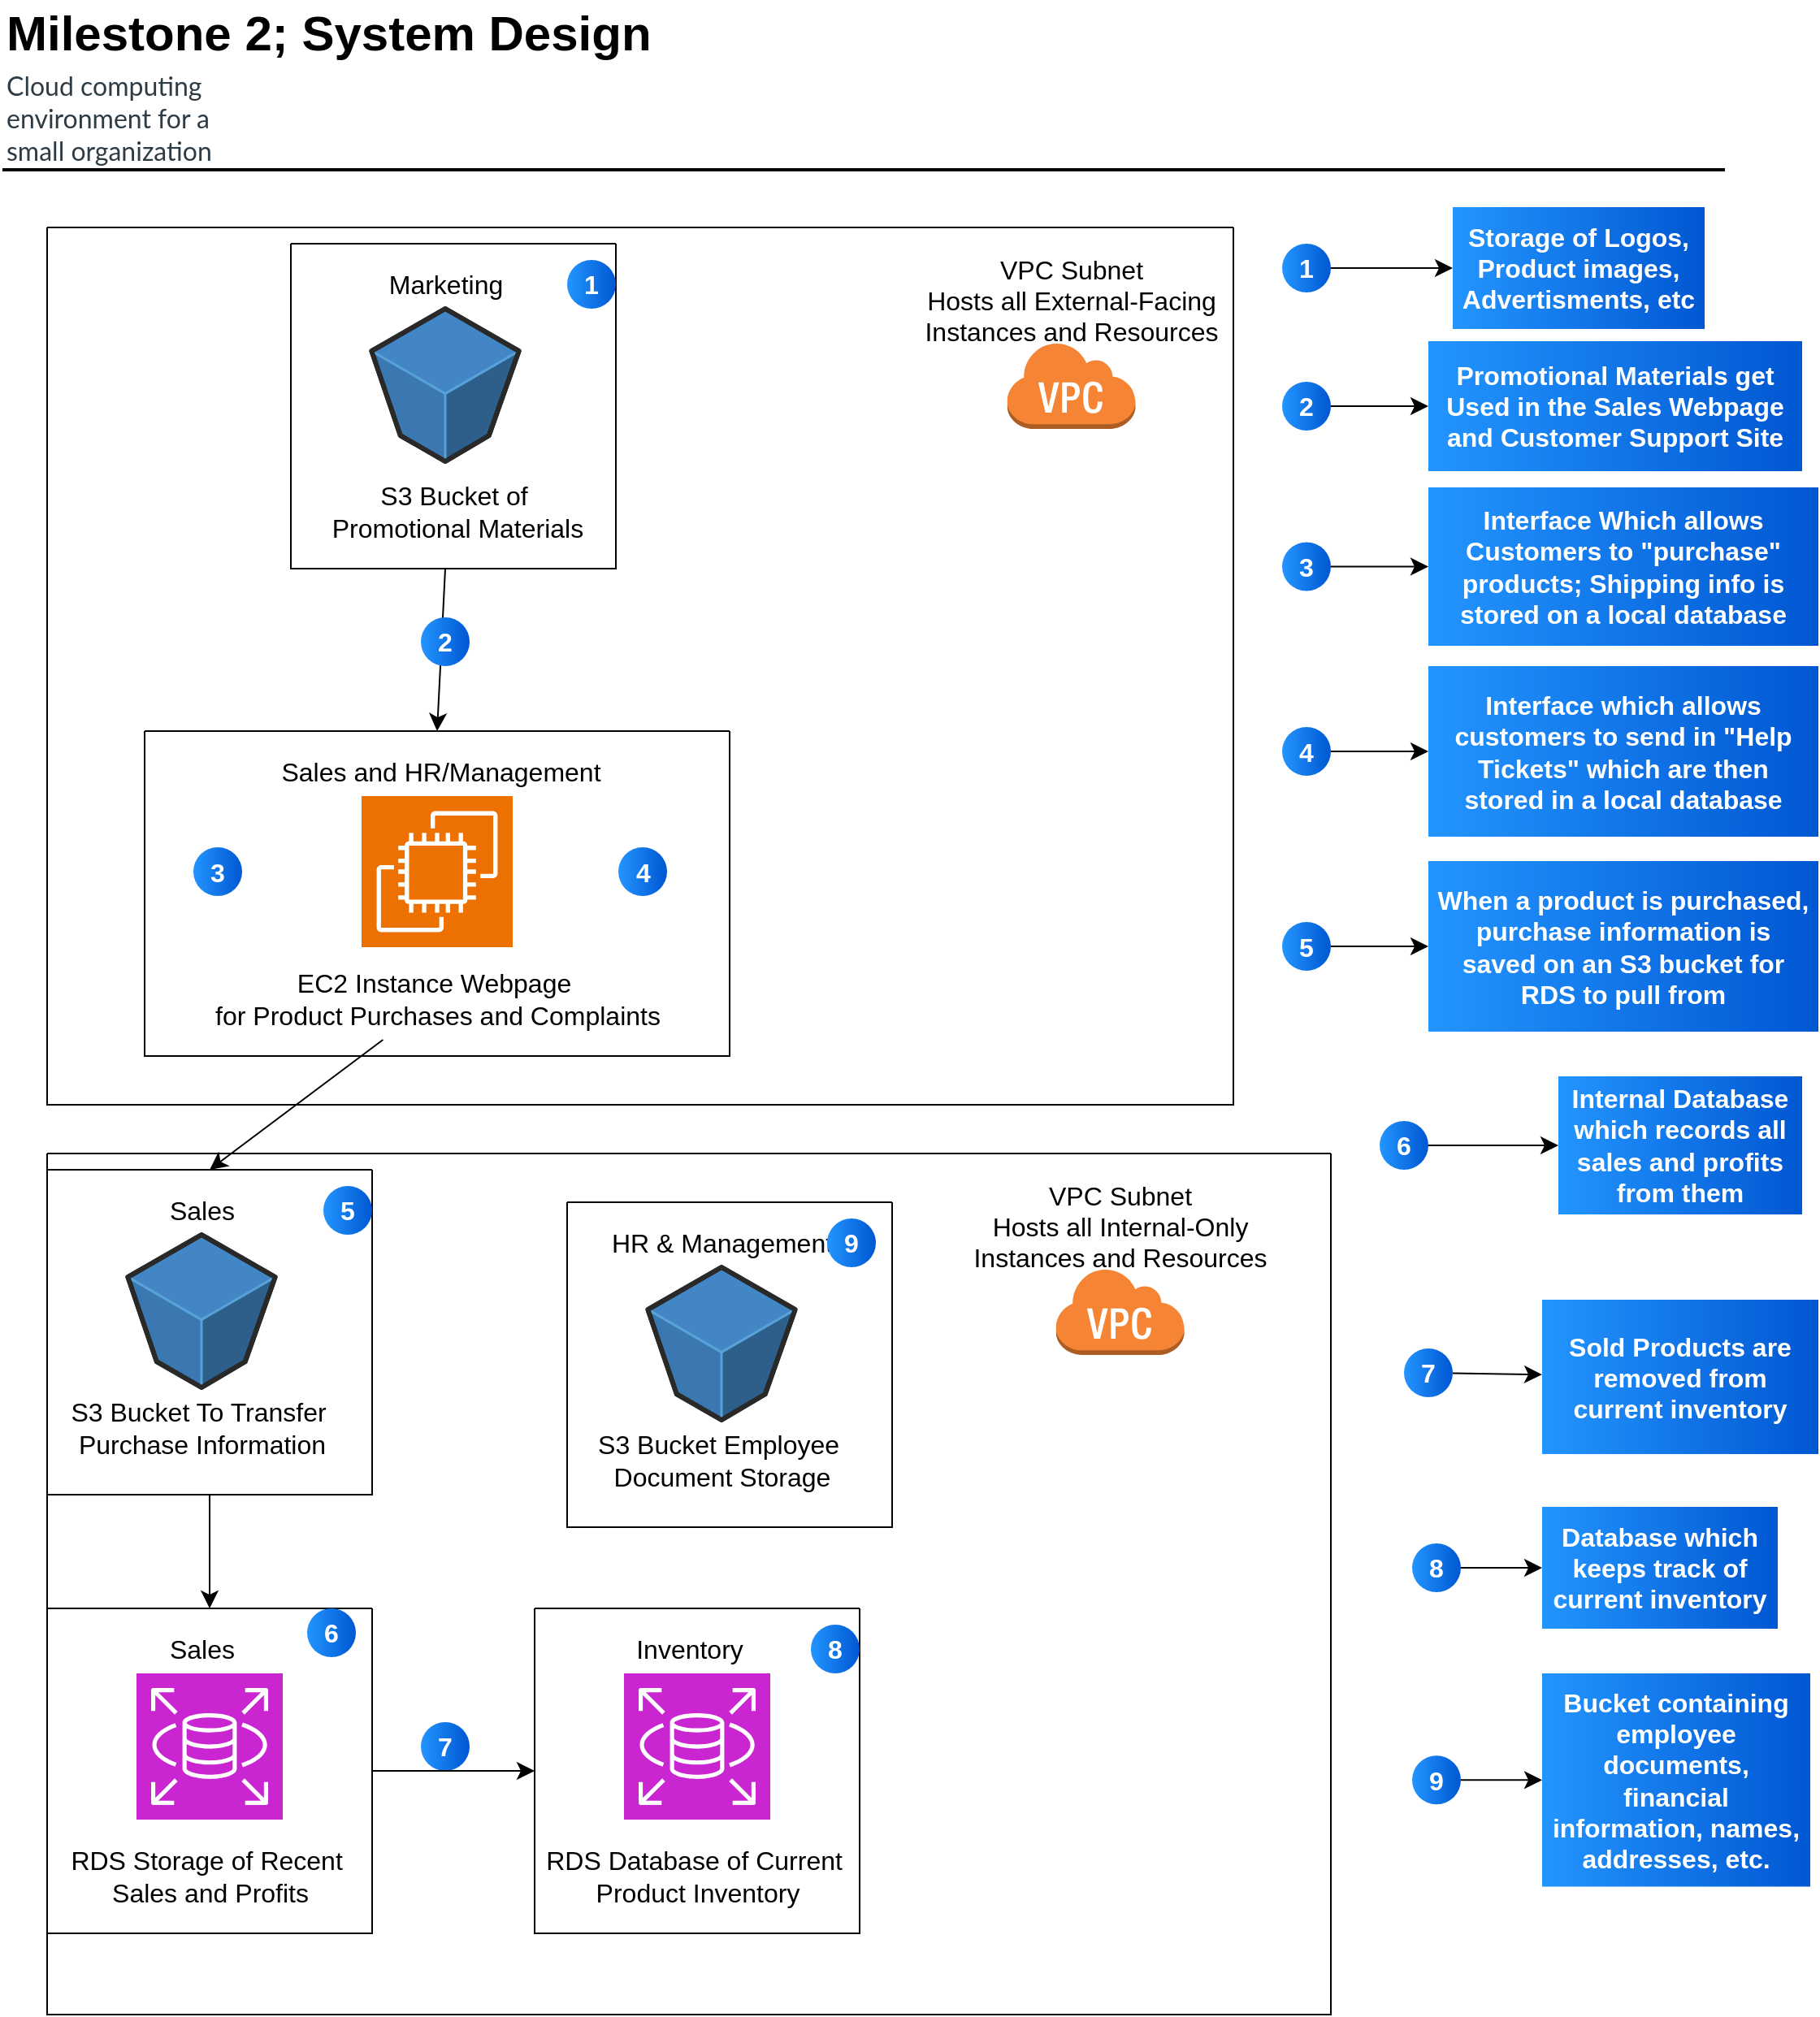 <mxfile version="24.7.7">
  <diagram id="Ht1M8jgEwFfnCIfOTk4-" name="Page-1">
    <mxGraphModel dx="1533" dy="653" grid="1" gridSize="10" guides="1" tooltips="1" connect="1" arrows="1" fold="1" page="1" pageScale="1" pageWidth="1169" pageHeight="827" math="0" shadow="0">
      <root>
        <mxCell id="0" />
        <mxCell id="1" parent="0" />
        <mxCell id="-QjtrjUzRDEMRZ5MF8oH-47" value="Milestone 2; System Design" style="text;html=1;resizable=0;points=[];autosize=1;align=left;verticalAlign=top;spacingTop=-4;fontSize=30;fontStyle=1" parent="1" vertex="1">
          <mxGeometry x="52.5" y="40" width="400" height="40" as="geometry" />
        </mxCell>
        <mxCell id="-QjtrjUzRDEMRZ5MF8oH-48" value="&lt;span style=&quot;color: rgb(45, 59, 69); font-family: &amp;quot;Lato Extended&amp;quot;, Lato, &amp;quot;Helvetica Neue&amp;quot;, Helvetica, Arial, sans-serif; text-wrap: wrap; background-color: rgb(255, 255, 255);&quot;&gt;Cloud computing environment for a small&amp;nbsp;&lt;/span&gt;&lt;span style=&quot;background-color: rgb(255, 255, 255); color: rgb(45, 59, 69); font-family: &amp;quot;Lato Extended&amp;quot;, Lato, &amp;quot;Helvetica Neue&amp;quot;, Helvetica, Arial, sans-serif; text-wrap: wrap;&quot;&gt;organization&lt;/span&gt;" style="text;html=1;resizable=0;points=[];autosize=1;align=left;verticalAlign=top;spacingTop=-4;fontSize=16;" parent="1" vertex="1">
          <mxGeometry x="52.5" y="80" width="410" height="30" as="geometry" />
        </mxCell>
        <mxCell id="SCVMTBWpLvtzJIhz15lM-1" value="" style="line;strokeWidth=2;html=1;fontSize=14;" parent="1" vertex="1">
          <mxGeometry x="52.5" y="139.5" width="1060" height="10" as="geometry" />
        </mxCell>
        <mxCell id="WjiTVwTJicyw8HLRP1PZ-48" style="edgeStyle=none;curved=1;rounded=0;orthogonalLoop=1;jettySize=auto;html=1;entryX=0.5;entryY=0;entryDx=0;entryDy=0;fontSize=12;startSize=8;endSize=8;" parent="1" source="WjiTVwTJicyw8HLRP1PZ-30" target="WjiTVwTJicyw8HLRP1PZ-4" edge="1">
          <mxGeometry relative="1" as="geometry" />
        </mxCell>
        <mxCell id="WjiTVwTJicyw8HLRP1PZ-30" value="" style="swimlane;startSize=0;" parent="1" vertex="1">
          <mxGeometry x="230" y="190" width="200" height="200" as="geometry">
            <mxRectangle x="70" y="170" width="50" height="40" as="alternateBounds" />
          </mxGeometry>
        </mxCell>
        <mxCell id="WjiTVwTJicyw8HLRP1PZ-31" value="Marketing" style="text;html=1;align=center;verticalAlign=middle;resizable=0;points=[];autosize=1;strokeColor=none;fillColor=none;fontSize=16;" parent="WjiTVwTJicyw8HLRP1PZ-30" vertex="1">
          <mxGeometry x="50" y="10" width="90" height="30" as="geometry" />
        </mxCell>
        <mxCell id="WjiTVwTJicyw8HLRP1PZ-32" value="S3 Bucket of&lt;div&gt;&amp;nbsp;Promotional&amp;nbsp;&lt;span style=&quot;background-color: initial;&quot;&gt;Materials&lt;/span&gt;&lt;/div&gt;" style="text;html=1;align=center;verticalAlign=middle;resizable=0;points=[];autosize=1;strokeColor=none;fillColor=none;fontSize=16;" parent="WjiTVwTJicyw8HLRP1PZ-30" vertex="1">
          <mxGeometry x="10" y="140" width="180" height="50" as="geometry" />
        </mxCell>
        <mxCell id="WjiTVwTJicyw8HLRP1PZ-33" value="" style="verticalLabelPosition=bottom;html=1;verticalAlign=top;strokeWidth=1;align=center;outlineConnect=0;dashed=0;outlineConnect=0;shape=mxgraph.aws3d.s3Bucket;fillColor=#4286c5;strokeColor=#57A2D8;aspect=fixed;" parent="WjiTVwTJicyw8HLRP1PZ-30" vertex="1">
          <mxGeometry x="49.69" y="40" width="90.61" height="94" as="geometry" />
        </mxCell>
        <mxCell id="WjiTVwTJicyw8HLRP1PZ-38" value="" style="swimlane;startSize=0;" parent="1" vertex="1">
          <mxGeometry x="80" y="750" width="790" height="530" as="geometry" />
        </mxCell>
        <mxCell id="WjiTVwTJicyw8HLRP1PZ-40" value="VPC Subnet&lt;div&gt;Hosts all Internal-Only&lt;/div&gt;&lt;div&gt;Instances and Resources&lt;/div&gt;" style="text;html=1;align=center;verticalAlign=middle;resizable=0;points=[];autosize=1;strokeColor=none;fillColor=none;fontSize=16;" parent="WjiTVwTJicyw8HLRP1PZ-38" vertex="1">
          <mxGeometry x="560" y="10" width="200" height="70" as="geometry" />
        </mxCell>
        <mxCell id="WjiTVwTJicyw8HLRP1PZ-41" value="" style="outlineConnect=0;dashed=0;verticalLabelPosition=bottom;verticalAlign=top;align=center;html=1;shape=mxgraph.aws3.virtual_private_cloud;fillColor=#F58534;gradientColor=none;" parent="WjiTVwTJicyw8HLRP1PZ-38" vertex="1">
          <mxGeometry x="620.25" y="70" width="79.5" height="54" as="geometry" />
        </mxCell>
        <mxCell id="WjiTVwTJicyw8HLRP1PZ-60" value="7" style="ellipse;whiteSpace=wrap;html=1;aspect=fixed;rotation=0;gradientColor=#0057D2;strokeColor=none;gradientDirection=east;fillColor=#2395FF;rounded=0;pointerEvents=0;fontFamily=Helvetica;fontSize=16;fontColor=#FFFFFF;spacingTop=4;spacingBottom=4;spacingLeft=4;spacingRight=4;points=[];fontStyle=1" parent="WjiTVwTJicyw8HLRP1PZ-38" vertex="1">
          <mxGeometry x="230" y="350" width="30" height="30" as="geometry" />
        </mxCell>
        <mxCell id="WjiTVwTJicyw8HLRP1PZ-21" value="" style="swimlane;startSize=0;" parent="WjiTVwTJicyw8HLRP1PZ-38" vertex="1">
          <mxGeometry y="280" width="200" height="200" as="geometry">
            <mxRectangle x="70" y="170" width="50" height="40" as="alternateBounds" />
          </mxGeometry>
        </mxCell>
        <mxCell id="WjiTVwTJicyw8HLRP1PZ-22" value="Sales" style="text;html=1;align=center;verticalAlign=middle;resizable=0;points=[];autosize=1;strokeColor=none;fillColor=none;fontSize=16;" parent="WjiTVwTJicyw8HLRP1PZ-21" vertex="1">
          <mxGeometry x="65" y="10" width="60" height="30" as="geometry" />
        </mxCell>
        <mxCell id="WjiTVwTJicyw8HLRP1PZ-23" value="RDS Storage of Recent&amp;nbsp;&lt;div&gt;Sales and Profits&lt;/div&gt;" style="text;html=1;align=center;verticalAlign=middle;resizable=0;points=[];autosize=1;strokeColor=none;fillColor=none;fontSize=16;" parent="WjiTVwTJicyw8HLRP1PZ-21" vertex="1">
          <mxGeometry y="140" width="200" height="50" as="geometry" />
        </mxCell>
        <mxCell id="WjiTVwTJicyw8HLRP1PZ-34" value="" style="sketch=0;points=[[0,0,0],[0.25,0,0],[0.5,0,0],[0.75,0,0],[1,0,0],[0,1,0],[0.25,1,0],[0.5,1,0],[0.75,1,0],[1,1,0],[0,0.25,0],[0,0.5,0],[0,0.75,0],[1,0.25,0],[1,0.5,0],[1,0.75,0]];outlineConnect=0;fontColor=#232F3E;fillColor=#C925D1;strokeColor=#ffffff;dashed=0;verticalLabelPosition=bottom;verticalAlign=top;align=center;html=1;fontSize=12;fontStyle=0;aspect=fixed;shape=mxgraph.aws4.resourceIcon;resIcon=mxgraph.aws4.rds;" parent="WjiTVwTJicyw8HLRP1PZ-21" vertex="1">
          <mxGeometry x="55" y="40" width="90" height="90" as="geometry" />
        </mxCell>
        <mxCell id="WjiTVwTJicyw8HLRP1PZ-59" value="6" style="ellipse;whiteSpace=wrap;html=1;aspect=fixed;rotation=0;gradientColor=#0057D2;strokeColor=none;gradientDirection=east;fillColor=#2395FF;rounded=0;pointerEvents=0;fontFamily=Helvetica;fontSize=16;fontColor=#FFFFFF;spacingTop=4;spacingBottom=4;spacingLeft=4;spacingRight=4;points=[];fontStyle=1" parent="WjiTVwTJicyw8HLRP1PZ-21" vertex="1">
          <mxGeometry x="160" width="30" height="30" as="geometry" />
        </mxCell>
        <mxCell id="WjiTVwTJicyw8HLRP1PZ-17" value="" style="swimlane;startSize=0;" parent="WjiTVwTJicyw8HLRP1PZ-38" vertex="1">
          <mxGeometry x="300" y="280" width="200" height="200" as="geometry">
            <mxRectangle x="330" y="420" width="50" height="40" as="alternateBounds" />
          </mxGeometry>
        </mxCell>
        <mxCell id="WjiTVwTJicyw8HLRP1PZ-18" value="Inventory" style="text;html=1;align=center;verticalAlign=middle;resizable=0;points=[];autosize=1;strokeColor=none;fillColor=none;fontSize=16;" parent="WjiTVwTJicyw8HLRP1PZ-17" vertex="1">
          <mxGeometry x="50" y="10" width="90" height="30" as="geometry" />
        </mxCell>
        <mxCell id="WjiTVwTJicyw8HLRP1PZ-19" value="RDS Database of Current&amp;nbsp;&lt;div&gt;Product Inventory&lt;/div&gt;" style="text;html=1;align=center;verticalAlign=middle;resizable=0;points=[];autosize=1;strokeColor=none;fillColor=none;fontSize=16;" parent="WjiTVwTJicyw8HLRP1PZ-17" vertex="1">
          <mxGeometry x="-5" y="140" width="210" height="50" as="geometry" />
        </mxCell>
        <mxCell id="WjiTVwTJicyw8HLRP1PZ-36" value="" style="sketch=0;points=[[0,0,0],[0.25,0,0],[0.5,0,0],[0.75,0,0],[1,0,0],[0,1,0],[0.25,1,0],[0.5,1,0],[0.75,1,0],[1,1,0],[0,0.25,0],[0,0.5,0],[0,0.75,0],[1,0.25,0],[1,0.5,0],[1,0.75,0]];outlineConnect=0;fontColor=#232F3E;fillColor=#C925D1;strokeColor=#ffffff;dashed=0;verticalLabelPosition=bottom;verticalAlign=top;align=center;html=1;fontSize=12;fontStyle=0;aspect=fixed;shape=mxgraph.aws4.resourceIcon;resIcon=mxgraph.aws4.rds;" parent="WjiTVwTJicyw8HLRP1PZ-17" vertex="1">
          <mxGeometry x="55" y="40" width="90" height="90" as="geometry" />
        </mxCell>
        <mxCell id="WjiTVwTJicyw8HLRP1PZ-61" value="8" style="ellipse;whiteSpace=wrap;html=1;aspect=fixed;rotation=0;gradientColor=#0057D2;strokeColor=none;gradientDirection=east;fillColor=#2395FF;rounded=0;pointerEvents=0;fontFamily=Helvetica;fontSize=16;fontColor=#FFFFFF;spacingTop=4;spacingBottom=4;spacingLeft=4;spacingRight=4;points=[];fontStyle=1" parent="WjiTVwTJicyw8HLRP1PZ-17" vertex="1">
          <mxGeometry x="170" y="10" width="30" height="30" as="geometry" />
        </mxCell>
        <mxCell id="WjiTVwTJicyw8HLRP1PZ-47" style="edgeStyle=none;curved=1;rounded=0;orthogonalLoop=1;jettySize=auto;html=1;exitX=1;exitY=0.5;exitDx=0;exitDy=0;entryX=0;entryY=0.5;entryDx=0;entryDy=0;fontSize=12;startSize=8;endSize=8;" parent="WjiTVwTJicyw8HLRP1PZ-38" source="WjiTVwTJicyw8HLRP1PZ-21" target="WjiTVwTJicyw8HLRP1PZ-17" edge="1">
          <mxGeometry relative="1" as="geometry" />
        </mxCell>
        <mxCell id="WjiTVwTJicyw8HLRP1PZ-13" value="" style="swimlane;startSize=0;" parent="WjiTVwTJicyw8HLRP1PZ-38" vertex="1">
          <mxGeometry x="320" y="30" width="200" height="200" as="geometry">
            <mxRectangle x="70" y="170" width="50" height="40" as="alternateBounds" />
          </mxGeometry>
        </mxCell>
        <mxCell id="WjiTVwTJicyw8HLRP1PZ-14" value="HR &amp;amp; Management" style="text;html=1;align=center;verticalAlign=middle;resizable=0;points=[];autosize=1;strokeColor=none;fillColor=none;fontSize=16;" parent="WjiTVwTJicyw8HLRP1PZ-13" vertex="1">
          <mxGeometry x="15" y="10" width="160" height="30" as="geometry" />
        </mxCell>
        <mxCell id="WjiTVwTJicyw8HLRP1PZ-15" value="S3 Bucket Employee&amp;nbsp;&lt;div&gt;Document Storage&lt;/div&gt;" style="text;html=1;align=center;verticalAlign=middle;resizable=0;points=[];autosize=1;strokeColor=none;fillColor=none;fontSize=16;" parent="WjiTVwTJicyw8HLRP1PZ-13" vertex="1">
          <mxGeometry x="5" y="134" width="180" height="50" as="geometry" />
        </mxCell>
        <mxCell id="WjiTVwTJicyw8HLRP1PZ-16" value="" style="verticalLabelPosition=bottom;html=1;verticalAlign=top;strokeWidth=1;align=center;outlineConnect=0;dashed=0;outlineConnect=0;shape=mxgraph.aws3d.s3Bucket;fillColor=#4286c5;strokeColor=#57A2D8;aspect=fixed;" parent="WjiTVwTJicyw8HLRP1PZ-13" vertex="1">
          <mxGeometry x="49.69" y="40" width="90.61" height="94" as="geometry" />
        </mxCell>
        <mxCell id="WjiTVwTJicyw8HLRP1PZ-62" value="9" style="ellipse;whiteSpace=wrap;html=1;aspect=fixed;rotation=0;gradientColor=#0057D2;strokeColor=none;gradientDirection=east;fillColor=#2395FF;rounded=0;pointerEvents=0;fontFamily=Helvetica;fontSize=16;fontColor=#FFFFFF;spacingTop=4;spacingBottom=4;spacingLeft=4;spacingRight=4;points=[];fontStyle=1" parent="WjiTVwTJicyw8HLRP1PZ-13" vertex="1">
          <mxGeometry x="160" y="10" width="30" height="30" as="geometry" />
        </mxCell>
        <mxCell id="WjiTVwTJicyw8HLRP1PZ-97" value="" style="swimlane;startSize=0;" parent="WjiTVwTJicyw8HLRP1PZ-38" vertex="1">
          <mxGeometry y="10" width="200" height="200" as="geometry">
            <mxRectangle x="70" y="170" width="50" height="40" as="alternateBounds" />
          </mxGeometry>
        </mxCell>
        <mxCell id="WjiTVwTJicyw8HLRP1PZ-98" value="Sales" style="text;html=1;align=center;verticalAlign=middle;resizable=0;points=[];autosize=1;strokeColor=none;fillColor=none;fontSize=16;" parent="WjiTVwTJicyw8HLRP1PZ-97" vertex="1">
          <mxGeometry x="65" y="10" width="60" height="30" as="geometry" />
        </mxCell>
        <mxCell id="WjiTVwTJicyw8HLRP1PZ-99" value="S3 Bucket To Transfer&amp;nbsp;&lt;div&gt;Purchase Information&lt;/div&gt;" style="text;html=1;align=center;verticalAlign=middle;resizable=0;points=[];autosize=1;strokeColor=none;fillColor=none;fontSize=16;" parent="WjiTVwTJicyw8HLRP1PZ-97" vertex="1">
          <mxGeometry y="134" width="190" height="50" as="geometry" />
        </mxCell>
        <mxCell id="WjiTVwTJicyw8HLRP1PZ-100" value="" style="verticalLabelPosition=bottom;html=1;verticalAlign=top;strokeWidth=1;align=center;outlineConnect=0;dashed=0;outlineConnect=0;shape=mxgraph.aws3d.s3Bucket;fillColor=#4286c5;strokeColor=#57A2D8;aspect=fixed;" parent="WjiTVwTJicyw8HLRP1PZ-97" vertex="1">
          <mxGeometry x="49.69" y="40" width="90.61" height="94" as="geometry" />
        </mxCell>
        <mxCell id="WjiTVwTJicyw8HLRP1PZ-58" value="5" style="ellipse;whiteSpace=wrap;html=1;aspect=fixed;rotation=0;gradientColor=#0057D2;strokeColor=none;gradientDirection=east;fillColor=#2395FF;rounded=0;pointerEvents=0;fontFamily=Helvetica;fontSize=16;fontColor=#FFFFFF;spacingTop=4;spacingBottom=4;spacingLeft=4;spacingRight=4;points=[];fontStyle=1" parent="WjiTVwTJicyw8HLRP1PZ-97" vertex="1">
          <mxGeometry x="170" y="10" width="30" height="30" as="geometry" />
        </mxCell>
        <mxCell id="WjiTVwTJicyw8HLRP1PZ-46" style="edgeStyle=none;curved=1;rounded=0;orthogonalLoop=1;jettySize=auto;html=1;entryX=0.5;entryY=0;entryDx=0;entryDy=0;fontSize=12;startSize=8;endSize=8;" parent="WjiTVwTJicyw8HLRP1PZ-38" source="WjiTVwTJicyw8HLRP1PZ-97" target="WjiTVwTJicyw8HLRP1PZ-21" edge="1">
          <mxGeometry relative="1" as="geometry" />
        </mxCell>
        <mxCell id="WjiTVwTJicyw8HLRP1PZ-42" value="" style="swimlane;startSize=0;" parent="1" vertex="1">
          <mxGeometry x="80" y="180" width="730" height="540" as="geometry" />
        </mxCell>
        <mxCell id="WjiTVwTJicyw8HLRP1PZ-43" value="VPC Subnet&lt;div&gt;Hosts all External-Facing&lt;/div&gt;&lt;div&gt;Instances and Resources&lt;/div&gt;" style="text;html=1;align=center;verticalAlign=middle;resizable=0;points=[];autosize=1;strokeColor=none;fillColor=none;fontSize=16;" parent="WjiTVwTJicyw8HLRP1PZ-42" vertex="1">
          <mxGeometry x="530" y="10" width="200" height="70" as="geometry" />
        </mxCell>
        <mxCell id="WjiTVwTJicyw8HLRP1PZ-44" value="" style="outlineConnect=0;dashed=0;verticalLabelPosition=bottom;verticalAlign=top;align=center;html=1;shape=mxgraph.aws3.virtual_private_cloud;fillColor=#F58534;gradientColor=none;" parent="WjiTVwTJicyw8HLRP1PZ-42" vertex="1">
          <mxGeometry x="590.25" y="70" width="79.5" height="54" as="geometry" />
        </mxCell>
        <mxCell id="WjiTVwTJicyw8HLRP1PZ-4" value="" style="swimlane;startSize=0;" parent="WjiTVwTJicyw8HLRP1PZ-42" vertex="1">
          <mxGeometry x="60" y="310" width="360" height="200" as="geometry">
            <mxRectangle x="70" y="170" width="50" height="40" as="alternateBounds" />
          </mxGeometry>
        </mxCell>
        <mxCell id="WjiTVwTJicyw8HLRP1PZ-5" value="Sales and HR/Management" style="text;html=1;align=center;verticalAlign=middle;resizable=0;points=[];autosize=1;strokeColor=none;fillColor=none;fontSize=16;" parent="WjiTVwTJicyw8HLRP1PZ-4" vertex="1">
          <mxGeometry x="71.5" y="10" width="220" height="30" as="geometry" />
        </mxCell>
        <mxCell id="WjiTVwTJicyw8HLRP1PZ-7" value="EC2 Instance Webpage&amp;nbsp;&lt;div&gt;for Product Purchases and Complaints&lt;/div&gt;" style="text;html=1;align=center;verticalAlign=middle;resizable=0;points=[];autosize=1;strokeColor=none;fillColor=none;fontSize=16;" parent="WjiTVwTJicyw8HLRP1PZ-4" vertex="1">
          <mxGeometry x="30" y="140" width="300" height="50" as="geometry" />
        </mxCell>
        <mxCell id="WjiTVwTJicyw8HLRP1PZ-35" value="" style="sketch=0;points=[[0,0,0],[0.25,0,0],[0.5,0,0],[0.75,0,0],[1,0,0],[0,1,0],[0.25,1,0],[0.5,1,0],[0.75,1,0],[1,1,0],[0,0.25,0],[0,0.5,0],[0,0.75,0],[1,0.25,0],[1,0.5,0],[1,0.75,0]];outlineConnect=0;fontColor=#232F3E;fillColor=#ED7100;strokeColor=#ffffff;dashed=0;verticalLabelPosition=bottom;verticalAlign=top;align=center;html=1;fontSize=12;fontStyle=0;aspect=fixed;shape=mxgraph.aws4.resourceIcon;resIcon=mxgraph.aws4.ec2;" parent="WjiTVwTJicyw8HLRP1PZ-4" vertex="1">
          <mxGeometry x="133.5" y="40" width="93" height="93" as="geometry" />
        </mxCell>
        <mxCell id="WjiTVwTJicyw8HLRP1PZ-56" value="3" style="ellipse;whiteSpace=wrap;html=1;aspect=fixed;rotation=0;gradientColor=#0057D2;strokeColor=none;gradientDirection=east;fillColor=#2395FF;rounded=0;pointerEvents=0;fontFamily=Helvetica;fontSize=16;fontColor=#FFFFFF;spacingTop=4;spacingBottom=4;spacingLeft=4;spacingRight=4;points=[];fontStyle=1" parent="WjiTVwTJicyw8HLRP1PZ-4" vertex="1">
          <mxGeometry x="30" y="71.5" width="30" height="30" as="geometry" />
        </mxCell>
        <mxCell id="XKvXWLHACgNQO7Xbbztz-1" value="4" style="ellipse;whiteSpace=wrap;html=1;aspect=fixed;rotation=0;gradientColor=#0057D2;strokeColor=none;gradientDirection=east;fillColor=#2395FF;rounded=0;pointerEvents=0;fontFamily=Helvetica;fontSize=16;fontColor=#FFFFFF;spacingTop=4;spacingBottom=4;spacingLeft=4;spacingRight=4;points=[];fontStyle=1" vertex="1" parent="WjiTVwTJicyw8HLRP1PZ-4">
          <mxGeometry x="291.5" y="71.5" width="30" height="30" as="geometry" />
        </mxCell>
        <mxCell id="WjiTVwTJicyw8HLRP1PZ-52" value="1" style="ellipse;whiteSpace=wrap;html=1;aspect=fixed;rotation=0;gradientColor=#0057D2;strokeColor=none;gradientDirection=east;fillColor=#2395FF;rounded=0;pointerEvents=0;fontFamily=Helvetica;fontSize=16;fontColor=#FFFFFF;spacingTop=4;spacingBottom=4;spacingLeft=4;spacingRight=4;points=[];fontStyle=1" parent="WjiTVwTJicyw8HLRP1PZ-42" vertex="1">
          <mxGeometry x="320" y="20" width="30" height="30" as="geometry" />
        </mxCell>
        <mxCell id="WjiTVwTJicyw8HLRP1PZ-53" value="2" style="ellipse;whiteSpace=wrap;html=1;aspect=fixed;rotation=0;gradientColor=#0057D2;strokeColor=none;gradientDirection=east;fillColor=#2395FF;rounded=0;pointerEvents=0;fontFamily=Helvetica;fontSize=16;fontColor=#FFFFFF;spacingTop=4;spacingBottom=4;spacingLeft=4;spacingRight=4;points=[];fontStyle=1" parent="WjiTVwTJicyw8HLRP1PZ-42" vertex="1">
          <mxGeometry x="230" y="240" width="30" height="30" as="geometry" />
        </mxCell>
        <mxCell id="WjiTVwTJicyw8HLRP1PZ-65" value="" style="edgeStyle=none;curved=1;rounded=0;orthogonalLoop=1;jettySize=auto;html=1;fontSize=12;startSize=8;endSize=8;" parent="1" source="WjiTVwTJicyw8HLRP1PZ-63" target="WjiTVwTJicyw8HLRP1PZ-64" edge="1">
          <mxGeometry relative="1" as="geometry" />
        </mxCell>
        <mxCell id="WjiTVwTJicyw8HLRP1PZ-63" value="1" style="ellipse;whiteSpace=wrap;html=1;aspect=fixed;rotation=0;gradientColor=#0057D2;strokeColor=none;gradientDirection=east;fillColor=#2395FF;rounded=0;pointerEvents=0;fontFamily=Helvetica;fontSize=16;fontColor=#FFFFFF;spacingTop=4;spacingBottom=4;spacingLeft=4;spacingRight=4;points=[];fontStyle=1" parent="1" vertex="1">
          <mxGeometry x="840" y="190" width="30" height="30" as="geometry" />
        </mxCell>
        <mxCell id="WjiTVwTJicyw8HLRP1PZ-64" value="Storage of Logos, Product images, Advertisments, etc" style="whiteSpace=wrap;html=1;fontSize=16;fillColor=#2395FF;strokeColor=none;fontColor=#FFFFFF;gradientColor=#0057D2;gradientDirection=east;rounded=0;pointerEvents=0;spacingTop=4;spacingBottom=4;spacingLeft=4;spacingRight=4;fontStyle=1;" parent="1" vertex="1">
          <mxGeometry x="945" y="167.5" width="155" height="75" as="geometry" />
        </mxCell>
        <mxCell id="WjiTVwTJicyw8HLRP1PZ-68" value="" style="edgeStyle=none;curved=1;rounded=0;orthogonalLoop=1;jettySize=auto;html=1;fontSize=12;startSize=8;endSize=8;" parent="1" source="WjiTVwTJicyw8HLRP1PZ-66" target="WjiTVwTJicyw8HLRP1PZ-67" edge="1">
          <mxGeometry relative="1" as="geometry" />
        </mxCell>
        <mxCell id="WjiTVwTJicyw8HLRP1PZ-66" value="2" style="ellipse;whiteSpace=wrap;html=1;aspect=fixed;rotation=0;gradientColor=#0057D2;strokeColor=none;gradientDirection=east;fillColor=#2395FF;rounded=0;pointerEvents=0;fontFamily=Helvetica;fontSize=16;fontColor=#FFFFFF;spacingTop=4;spacingBottom=4;spacingLeft=4;spacingRight=4;points=[];fontStyle=1" parent="1" vertex="1">
          <mxGeometry x="840" y="275" width="30" height="30" as="geometry" />
        </mxCell>
        <mxCell id="WjiTVwTJicyw8HLRP1PZ-67" value="Promotional Materials get Used in the Sales Webpage and Customer Support Site" style="whiteSpace=wrap;html=1;fontSize=16;fillColor=#2395FF;strokeColor=none;fontColor=#FFFFFF;gradientColor=#0057D2;gradientDirection=east;rounded=0;pointerEvents=0;spacingTop=4;spacingBottom=4;spacingLeft=4;spacingRight=4;fontStyle=1;" parent="1" vertex="1">
          <mxGeometry x="930" y="250" width="230" height="80" as="geometry" />
        </mxCell>
        <mxCell id="WjiTVwTJicyw8HLRP1PZ-71" value="" style="edgeStyle=none;curved=1;rounded=0;orthogonalLoop=1;jettySize=auto;html=1;fontSize=12;startSize=8;endSize=8;" parent="1" source="WjiTVwTJicyw8HLRP1PZ-69" target="WjiTVwTJicyw8HLRP1PZ-70" edge="1">
          <mxGeometry relative="1" as="geometry" />
        </mxCell>
        <mxCell id="WjiTVwTJicyw8HLRP1PZ-69" value="3" style="ellipse;whiteSpace=wrap;html=1;aspect=fixed;rotation=0;gradientColor=#0057D2;strokeColor=none;gradientDirection=east;fillColor=#2395FF;rounded=0;pointerEvents=0;fontFamily=Helvetica;fontSize=16;fontColor=#FFFFFF;spacingTop=4;spacingBottom=4;spacingLeft=4;spacingRight=4;points=[];fontStyle=1" parent="1" vertex="1">
          <mxGeometry x="840" y="373.75" width="30" height="30" as="geometry" />
        </mxCell>
        <mxCell id="WjiTVwTJicyw8HLRP1PZ-70" value="Interface Which allows Customers to &quot;purchase&quot; products; Shipping info is stored on a local database" style="whiteSpace=wrap;html=1;fontSize=16;fillColor=#2395FF;strokeColor=none;fontColor=#FFFFFF;gradientColor=#0057D2;gradientDirection=east;rounded=0;pointerEvents=0;spacingTop=4;spacingBottom=4;spacingLeft=4;spacingRight=4;fontStyle=1;" parent="1" vertex="1">
          <mxGeometry x="930" y="340" width="240" height="97.5" as="geometry" />
        </mxCell>
        <mxCell id="WjiTVwTJicyw8HLRP1PZ-76" value="" style="edgeStyle=none;curved=1;rounded=0;orthogonalLoop=1;jettySize=auto;html=1;fontSize=12;startSize=8;endSize=8;" parent="1" source="WjiTVwTJicyw8HLRP1PZ-72" target="WjiTVwTJicyw8HLRP1PZ-75" edge="1">
          <mxGeometry relative="1" as="geometry" />
        </mxCell>
        <mxCell id="WjiTVwTJicyw8HLRP1PZ-72" value="4" style="ellipse;whiteSpace=wrap;html=1;aspect=fixed;rotation=0;gradientColor=#0057D2;strokeColor=none;gradientDirection=east;fillColor=#2395FF;rounded=0;pointerEvents=0;fontFamily=Helvetica;fontSize=16;fontColor=#FFFFFF;spacingTop=4;spacingBottom=4;spacingLeft=4;spacingRight=4;points=[];fontStyle=1" parent="1" vertex="1">
          <mxGeometry x="840" y="487.5" width="30" height="30" as="geometry" />
        </mxCell>
        <mxCell id="WjiTVwTJicyw8HLRP1PZ-75" value="Interface which allows customers to send in &quot;Help Tickets&quot; which are then stored in a local database" style="whiteSpace=wrap;html=1;fontSize=16;fillColor=#2395FF;strokeColor=none;fontColor=#FFFFFF;gradientColor=#0057D2;gradientDirection=east;rounded=0;pointerEvents=0;spacingTop=4;spacingBottom=4;spacingLeft=4;spacingRight=4;fontStyle=1;" parent="1" vertex="1">
          <mxGeometry x="930" y="450" width="240" height="105" as="geometry" />
        </mxCell>
        <mxCell id="WjiTVwTJicyw8HLRP1PZ-79" value="" style="edgeStyle=none;curved=1;rounded=0;orthogonalLoop=1;jettySize=auto;html=1;fontSize=12;startSize=8;endSize=8;" parent="1" source="WjiTVwTJicyw8HLRP1PZ-77" target="WjiTVwTJicyw8HLRP1PZ-78" edge="1">
          <mxGeometry relative="1" as="geometry" />
        </mxCell>
        <mxCell id="WjiTVwTJicyw8HLRP1PZ-77" value="5" style="ellipse;whiteSpace=wrap;html=1;aspect=fixed;rotation=0;gradientColor=#0057D2;strokeColor=none;gradientDirection=east;fillColor=#2395FF;rounded=0;pointerEvents=0;fontFamily=Helvetica;fontSize=16;fontColor=#FFFFFF;spacingTop=4;spacingBottom=4;spacingLeft=4;spacingRight=4;points=[];fontStyle=1" parent="1" vertex="1">
          <mxGeometry x="840" y="607.5" width="30" height="30" as="geometry" />
        </mxCell>
        <mxCell id="WjiTVwTJicyw8HLRP1PZ-78" value="When a product is purchased, purchase information is saved on an S3 bucket for RDS to pull from" style="whiteSpace=wrap;html=1;fontSize=16;fillColor=#2395FF;strokeColor=none;fontColor=#FFFFFF;gradientColor=#0057D2;gradientDirection=east;rounded=0;pointerEvents=0;spacingTop=4;spacingBottom=4;spacingLeft=4;spacingRight=4;fontStyle=1;" parent="1" vertex="1">
          <mxGeometry x="930" y="570" width="240" height="105" as="geometry" />
        </mxCell>
        <mxCell id="WjiTVwTJicyw8HLRP1PZ-82" value="" style="edgeStyle=none;curved=1;rounded=0;orthogonalLoop=1;jettySize=auto;html=1;fontSize=12;startSize=8;endSize=8;" parent="1" source="WjiTVwTJicyw8HLRP1PZ-80" target="WjiTVwTJicyw8HLRP1PZ-81" edge="1">
          <mxGeometry relative="1" as="geometry" />
        </mxCell>
        <mxCell id="WjiTVwTJicyw8HLRP1PZ-80" value="6" style="ellipse;whiteSpace=wrap;html=1;aspect=fixed;rotation=0;gradientColor=#0057D2;strokeColor=none;gradientDirection=east;fillColor=#2395FF;rounded=0;pointerEvents=0;fontFamily=Helvetica;fontSize=16;fontColor=#FFFFFF;spacingTop=4;spacingBottom=4;spacingLeft=4;spacingRight=4;points=[];fontStyle=1" parent="1" vertex="1">
          <mxGeometry x="900" y="730" width="30" height="30" as="geometry" />
        </mxCell>
        <mxCell id="WjiTVwTJicyw8HLRP1PZ-81" value="Internal Database which records all sales and profits from them" style="whiteSpace=wrap;html=1;fontSize=16;fillColor=#2395FF;strokeColor=none;fontColor=#FFFFFF;gradientColor=#0057D2;gradientDirection=east;rounded=0;pointerEvents=0;spacingTop=4;spacingBottom=4;spacingLeft=4;spacingRight=4;fontStyle=1;" parent="1" vertex="1">
          <mxGeometry x="1010" y="702.5" width="150" height="85" as="geometry" />
        </mxCell>
        <mxCell id="WjiTVwTJicyw8HLRP1PZ-85" value="" style="edgeStyle=none;curved=1;rounded=0;orthogonalLoop=1;jettySize=auto;html=1;fontSize=12;startSize=8;endSize=8;" parent="1" source="WjiTVwTJicyw8HLRP1PZ-83" target="WjiTVwTJicyw8HLRP1PZ-84" edge="1">
          <mxGeometry relative="1" as="geometry" />
        </mxCell>
        <mxCell id="WjiTVwTJicyw8HLRP1PZ-83" value="7" style="ellipse;whiteSpace=wrap;html=1;aspect=fixed;rotation=0;gradientColor=#0057D2;strokeColor=none;gradientDirection=east;fillColor=#2395FF;rounded=0;pointerEvents=0;fontFamily=Helvetica;fontSize=16;fontColor=#FFFFFF;spacingTop=4;spacingBottom=4;spacingLeft=4;spacingRight=4;points=[];fontStyle=1" parent="1" vertex="1">
          <mxGeometry x="915" y="870" width="30" height="30" as="geometry" />
        </mxCell>
        <mxCell id="WjiTVwTJicyw8HLRP1PZ-84" value="Sold Products are removed from current inventory" style="whiteSpace=wrap;html=1;fontSize=16;fillColor=#2395FF;strokeColor=none;fontColor=#FFFFFF;gradientColor=#0057D2;gradientDirection=east;rounded=0;pointerEvents=0;spacingTop=4;spacingBottom=4;spacingLeft=4;spacingRight=4;fontStyle=1;" parent="1" vertex="1">
          <mxGeometry x="1000" y="840" width="170" height="95" as="geometry" />
        </mxCell>
        <mxCell id="WjiTVwTJicyw8HLRP1PZ-88" value="" style="edgeStyle=none;curved=1;rounded=0;orthogonalLoop=1;jettySize=auto;html=1;fontSize=12;startSize=8;endSize=8;" parent="1" source="WjiTVwTJicyw8HLRP1PZ-86" target="WjiTVwTJicyw8HLRP1PZ-87" edge="1">
          <mxGeometry relative="1" as="geometry" />
        </mxCell>
        <mxCell id="WjiTVwTJicyw8HLRP1PZ-86" value="8" style="ellipse;whiteSpace=wrap;html=1;aspect=fixed;rotation=0;gradientColor=#0057D2;strokeColor=none;gradientDirection=east;fillColor=#2395FF;rounded=0;pointerEvents=0;fontFamily=Helvetica;fontSize=16;fontColor=#FFFFFF;spacingTop=4;spacingBottom=4;spacingLeft=4;spacingRight=4;points=[];fontStyle=1" parent="1" vertex="1">
          <mxGeometry x="920" y="990" width="30" height="30" as="geometry" />
        </mxCell>
        <mxCell id="WjiTVwTJicyw8HLRP1PZ-87" value="Database which keeps track of current inventory" style="whiteSpace=wrap;html=1;fontSize=16;fillColor=#2395FF;strokeColor=none;fontColor=#FFFFFF;gradientColor=#0057D2;gradientDirection=east;rounded=0;pointerEvents=0;spacingTop=4;spacingBottom=4;spacingLeft=4;spacingRight=4;fontStyle=1;" parent="1" vertex="1">
          <mxGeometry x="1000" y="967.5" width="145" height="75" as="geometry" />
        </mxCell>
        <mxCell id="WjiTVwTJicyw8HLRP1PZ-91" value="" style="edgeStyle=none;curved=1;rounded=0;orthogonalLoop=1;jettySize=auto;html=1;fontSize=12;startSize=8;endSize=8;" parent="1" source="WjiTVwTJicyw8HLRP1PZ-89" target="WjiTVwTJicyw8HLRP1PZ-90" edge="1">
          <mxGeometry relative="1" as="geometry" />
        </mxCell>
        <mxCell id="WjiTVwTJicyw8HLRP1PZ-89" value="9" style="ellipse;whiteSpace=wrap;html=1;aspect=fixed;rotation=0;gradientColor=#0057D2;strokeColor=none;gradientDirection=east;fillColor=#2395FF;rounded=0;pointerEvents=0;fontFamily=Helvetica;fontSize=16;fontColor=#FFFFFF;spacingTop=4;spacingBottom=4;spacingLeft=4;spacingRight=4;points=[];fontStyle=1" parent="1" vertex="1">
          <mxGeometry x="920" y="1120.63" width="30" height="30" as="geometry" />
        </mxCell>
        <mxCell id="WjiTVwTJicyw8HLRP1PZ-90" value="Bucket containing employee documents, financial information, names, addresses, etc." style="whiteSpace=wrap;html=1;fontSize=16;fillColor=#2395FF;strokeColor=none;fontColor=#FFFFFF;gradientColor=#0057D2;gradientDirection=east;rounded=0;pointerEvents=0;spacingTop=4;spacingBottom=4;spacingLeft=4;spacingRight=4;fontStyle=1;" parent="1" vertex="1">
          <mxGeometry x="1000" y="1070" width="165" height="131.25" as="geometry" />
        </mxCell>
        <mxCell id="WjiTVwTJicyw8HLRP1PZ-101" value="" style="edgeStyle=none;curved=1;rounded=0;orthogonalLoop=1;jettySize=auto;html=1;entryX=0.5;entryY=0;entryDx=0;entryDy=0;fontSize=12;startSize=8;endSize=8;" parent="1" source="WjiTVwTJicyw8HLRP1PZ-7" target="WjiTVwTJicyw8HLRP1PZ-97" edge="1">
          <mxGeometry relative="1" as="geometry">
            <mxPoint x="179" y="690" as="sourcePoint" />
            <mxPoint x="180" y="970" as="targetPoint" />
          </mxGeometry>
        </mxCell>
      </root>
    </mxGraphModel>
  </diagram>
</mxfile>
